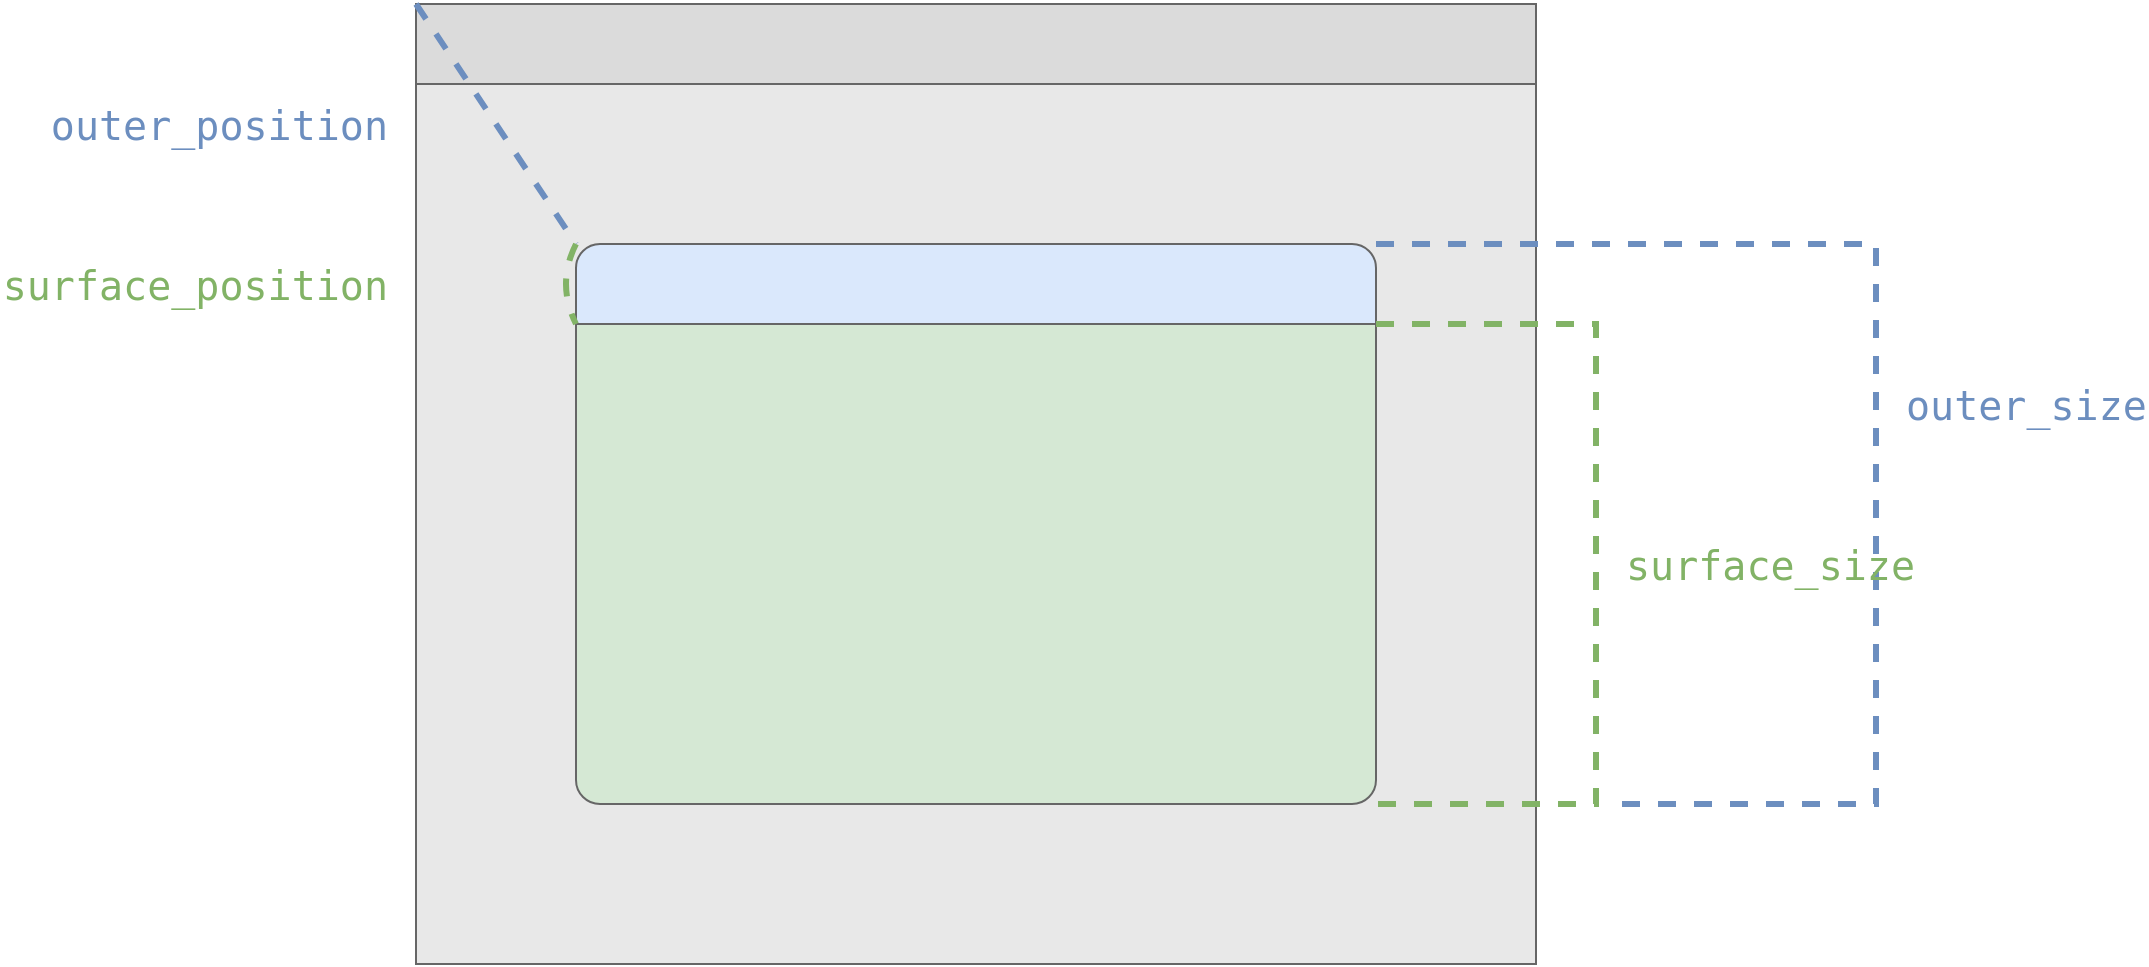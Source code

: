 <mxfile version="24.7.12" pages="2">
  <diagram name="desktop" id="3DDum1nDijUk3y7wIDRm">
    <mxGraphModel dx="1139" dy="747" grid="1" gridSize="10" guides="1" tooltips="1" connect="1" arrows="1" fold="1" page="1" pageScale="1" pageWidth="1000" pageHeight="600" math="0" shadow="0">
      <root>
        <mxCell id="0" />
        <mxCell id="1" parent="0" />
        <mxCell id="cRYnzpdCW-J0f_YpP3mc-1" value="" style="rounded=0;whiteSpace=wrap;html=1;fillColor=#E8E8E8;fontColor=#333333;strokeColor=#666666;" parent="1" vertex="1">
          <mxGeometry x="160" y="40" width="560" height="480" as="geometry" />
        </mxCell>
        <mxCell id="cRYnzpdCW-J0f_YpP3mc-2" value="" style="rounded=1;whiteSpace=wrap;html=1;shadow=0;fillColor=#dae8fc;strokeColor=#666666;" parent="1" vertex="1">
          <mxGeometry x="240" y="160" width="400" height="80" as="geometry" />
        </mxCell>
        <mxCell id="cRYnzpdCW-J0f_YpP3mc-3" value="" style="rounded=0;whiteSpace=wrap;html=1;fillColor=#DBDBDB;strokeColor=#666666;fontColor=#333333;" parent="1" vertex="1">
          <mxGeometry x="160" y="40" width="560" height="40" as="geometry" />
        </mxCell>
        <mxCell id="cRYnzpdCW-J0f_YpP3mc-4" value="" style="rounded=1;whiteSpace=wrap;html=1;shadow=0;fillColor=#d5e8d4;strokeColor=#666666;" parent="1" vertex="1">
          <mxGeometry x="240" y="360" width="400" height="80" as="geometry" />
        </mxCell>
        <mxCell id="cRYnzpdCW-J0f_YpP3mc-5" value="" style="rounded=0;whiteSpace=wrap;html=1;strokeColor=none;fillColor=#d5e8d4;" parent="1" vertex="1">
          <mxGeometry x="240" y="200" width="400" height="200" as="geometry" />
        </mxCell>
        <mxCell id="cRYnzpdCW-J0f_YpP3mc-6" value="" style="endArrow=none;html=1;rounded=0;exitX=0;exitY=0.5;exitDx=0;exitDy=0;entryX=0;entryY=0.5;entryDx=0;entryDy=0;strokeColor=#666666;" parent="1" source="cRYnzpdCW-J0f_YpP3mc-4" target="cRYnzpdCW-J0f_YpP3mc-2" edge="1">
          <mxGeometry width="50" height="50" relative="1" as="geometry">
            <mxPoint x="-10" y="330" as="sourcePoint" />
            <mxPoint x="40" y="280" as="targetPoint" />
          </mxGeometry>
        </mxCell>
        <mxCell id="cRYnzpdCW-J0f_YpP3mc-7" value="" style="endArrow=none;html=1;rounded=0;exitX=1;exitY=0.5;exitDx=0;exitDy=0;entryX=1;entryY=0.5;entryDx=0;entryDy=0;strokeColor=#666666;" parent="1" source="cRYnzpdCW-J0f_YpP3mc-4" target="cRYnzpdCW-J0f_YpP3mc-2" edge="1">
          <mxGeometry width="50" height="50" relative="1" as="geometry">
            <mxPoint x="750" y="590" as="sourcePoint" />
            <mxPoint x="750" y="230" as="targetPoint" />
          </mxGeometry>
        </mxCell>
        <mxCell id="cRYnzpdCW-J0f_YpP3mc-8" value="" style="endArrow=none;html=1;rounded=0;exitX=0;exitY=0.5;exitDx=0;exitDy=0;entryX=1;entryY=0;entryDx=0;entryDy=0;strokeColor=#666666;" parent="1" source="cRYnzpdCW-J0f_YpP3mc-2" target="cRYnzpdCW-J0f_YpP3mc-5" edge="1">
          <mxGeometry width="50" height="50" relative="1" as="geometry">
            <mxPoint x="200.0" y="199.69" as="sourcePoint" />
            <mxPoint x="720.0" y="199.69" as="targetPoint" />
          </mxGeometry>
        </mxCell>
        <mxCell id="cRYnzpdCW-J0f_YpP3mc-9" value="&lt;font&gt;outer_position&lt;/font&gt;" style="endArrow=none;html=1;strokeWidth=3;rounded=0;exitX=0;exitY=0;exitDx=0;exitDy=0;dashed=1;align=right;fontSize=20;fontFamily=monospace;fontColor=#6C8EBF;labelBackgroundColor=none;spacingLeft=0;spacingRight=15;spacing=0;fillColor=#dae8fc;strokeColor=#6C8EBF;" parent="1" source="cRYnzpdCW-J0f_YpP3mc-3" edge="1">
          <mxGeometry x="-0.308" y="-33" width="50" height="50" relative="1" as="geometry">
            <mxPoint x="80" y="160" as="sourcePoint" />
            <mxPoint x="240" y="160" as="targetPoint" />
            <mxPoint as="offset" />
          </mxGeometry>
        </mxCell>
        <mxCell id="cRYnzpdCW-J0f_YpP3mc-10" value="&lt;font&gt;outer_size&lt;/font&gt;" style="endArrow=none;html=1;strokeWidth=3;rounded=0;dashed=1;align=left;fontSize=20;fontFamily=monospace;fontColor=#6C8EBF;labelBackgroundColor=none;spacingLeft=15;spacingRight=0;spacing=0;exitX=1;exitY=0;exitDx=0;exitDy=0;fillColor=#dae8fc;strokeColor=#6c8ebf;" parent="1" source="cRYnzpdCW-J0f_YpP3mc-2" edge="1">
          <mxGeometry width="50" height="50" relative="1" as="geometry">
            <mxPoint x="850" y="190" as="sourcePoint" />
            <mxPoint x="760" y="440" as="targetPoint" />
            <Array as="points">
              <mxPoint x="890" y="160" />
              <mxPoint x="890" y="440" />
            </Array>
            <mxPoint as="offset" />
          </mxGeometry>
        </mxCell>
        <mxCell id="cRYnzpdCW-J0f_YpP3mc-11" value="&lt;font&gt;surface_size&lt;/font&gt;" style="endArrow=none;html=1;strokeWidth=3;rounded=0;dashed=1;align=left;fontSize=20;fontFamily=monospace;fontColor=#82B366;labelBackgroundColor=none;spacingLeft=15;spacingRight=0;spacing=0;entryX=1;entryY=1;entryDx=0;entryDy=0;fillColor=#d5e8d4;strokeColor=#82B366;" parent="1" target="cRYnzpdCW-J0f_YpP3mc-4" edge="1">
          <mxGeometry width="50" height="50" relative="1" as="geometry">
            <mxPoint x="640" y="200" as="sourcePoint" />
            <mxPoint x="760" y="440" as="targetPoint" />
            <Array as="points">
              <mxPoint x="750" y="200" />
              <mxPoint x="750" y="440" />
            </Array>
            <mxPoint as="offset" />
          </mxGeometry>
        </mxCell>
        <mxCell id="cRYnzpdCW-J0f_YpP3mc-12" value="&lt;font&gt;surface_position&lt;/font&gt;" style="endArrow=none;html=1;strokeWidth=3;rounded=0;dashed=1;align=right;fontSize=20;fontFamily=monospace;fontColor=#82B366;labelBackgroundColor=none;spacingLeft=0;spacingRight=15;spacing=0;fillColor=#d5e8d4;strokeColor=#82b366;exitX=0;exitY=0;exitDx=0;exitDy=0;entryX=0;entryY=0;entryDx=0;entryDy=0;curved=1;" parent="1" source="cRYnzpdCW-J0f_YpP3mc-2" target="cRYnzpdCW-J0f_YpP3mc-5" edge="1">
          <mxGeometry y="-70" width="50" height="50" relative="1" as="geometry">
            <mxPoint x="120" y="160" as="sourcePoint" />
            <mxPoint x="140" y="220" as="targetPoint" />
            <Array as="points">
              <mxPoint x="230" y="180" />
            </Array>
            <mxPoint x="-7" y="-31" as="offset" />
          </mxGeometry>
        </mxCell>
      </root>
    </mxGraphModel>
  </diagram>
  <diagram name="mobile" id="D5mAeJSS4Z33KEKjPCBt">
    <mxGraphModel dx="1025" dy="672" grid="1" gridSize="10" guides="1" tooltips="1" connect="1" arrows="1" fold="1" page="1" pageScale="1" pageWidth="720" pageHeight="720" math="0" shadow="0">
      <root>
        <mxCell id="0" />
        <mxCell id="1" parent="0" />
        <mxCell id="RxwCrVmIsQwV7z5iJ9nY-1" value="" style="rounded=1;whiteSpace=wrap;html=1;fillColor=#E8E8E8;fontColor=#333333;strokeColor=#666666;" parent="1" vertex="1">
          <mxGeometry x="320" y="40" width="320" height="640" as="geometry" />
        </mxCell>
        <mxCell id="RxwCrVmIsQwV7z5iJ9nY-2" value="" style="rounded=1;whiteSpace=wrap;html=1;shadow=0;fillColor=#d5e8d4;strokeColor=#82b366;" parent="1" vertex="1">
          <mxGeometry x="330" y="50" width="300" height="620" as="geometry" />
        </mxCell>
        <mxCell id="RxwCrVmIsQwV7z5iJ9nY-4" value="" style="rounded=0;whiteSpace=wrap;html=1;shadow=0;fillColor=#ffe6cc;strokeColor=#d79b00;" parent="1" vertex="1">
          <mxGeometry x="340" y="80" width="280" height="560" as="geometry" />
        </mxCell>
        <mxCell id="RxwCrVmIsQwV7z5iJ9nY-9" value="safe_area" style="endArrow=none;html=1;strokeWidth=3;rounded=0;dashed=1;align=right;fontSize=20;fontFamily=monospace;fontColor=#D79B00;labelBackgroundColor=none;spacingLeft=0;spacingRight=15;spacing=0;fillColor=#ffe6cc;strokeColor=#d79b00;exitX=0;exitY=0;exitDx=0;exitDy=0;entryX=0;entryY=1;entryDx=0;entryDy=0;" parent="1" source="RxwCrVmIsQwV7z5iJ9nY-4" target="RxwCrVmIsQwV7z5iJ9nY-4" edge="1">
          <mxGeometry width="50" height="50" relative="1" as="geometry">
            <mxPoint x="170" y="60" as="sourcePoint" />
            <mxPoint x="160" y="110" as="targetPoint" />
            <Array as="points">
              <mxPoint x="280" y="80" />
              <mxPoint x="280" y="640" />
            </Array>
            <mxPoint as="offset" />
          </mxGeometry>
        </mxCell>
        <mxCell id="RxwCrVmIsQwV7z5iJ9nY-12" value="&lt;font&gt;surface_size&lt;/font&gt;" style="endArrow=none;html=1;strokeWidth=3;rounded=0;dashed=1;align=right;fontSize=20;fontFamily=monospace;fontColor=#82B366;labelBackgroundColor=none;spacingLeft=0;spacingRight=15;spacing=0;fillColor=#d5e8d4;strokeColor=#82b366;entryX=0;entryY=1;entryDx=0;entryDy=0;" parent="1" target="RxwCrVmIsQwV7z5iJ9nY-2" edge="1">
          <mxGeometry width="50" height="50" relative="1" as="geometry">
            <mxPoint x="330" y="50" as="sourcePoint" />
            <mxPoint x="320" y="630" as="targetPoint" />
            <Array as="points">
              <mxPoint x="160" y="50" />
              <mxPoint x="160" y="670" />
            </Array>
            <mxPoint as="offset" />
          </mxGeometry>
        </mxCell>
        <mxCell id="RxwCrVmIsQwV7z5iJ9nY-20" value="" style="rounded=1;whiteSpace=wrap;html=1;fillColor=#DBDBDB;strokeColor=#666666;fontColor=#333333;" parent="1" vertex="1">
          <mxGeometry x="410" y="640" width="140" height="10" as="geometry" />
        </mxCell>
        <mxCell id="RxwCrVmIsQwV7z5iJ9nY-3" value="" style="rounded=1;whiteSpace=wrap;html=1;fillColor=#DBDBDB;strokeColor=#666666;fontColor=#333333;" parent="1" vertex="1">
          <mxGeometry x="420" y="50" width="120" height="30" as="geometry" />
        </mxCell>
      </root>
    </mxGraphModel>
  </diagram>
</mxfile>
